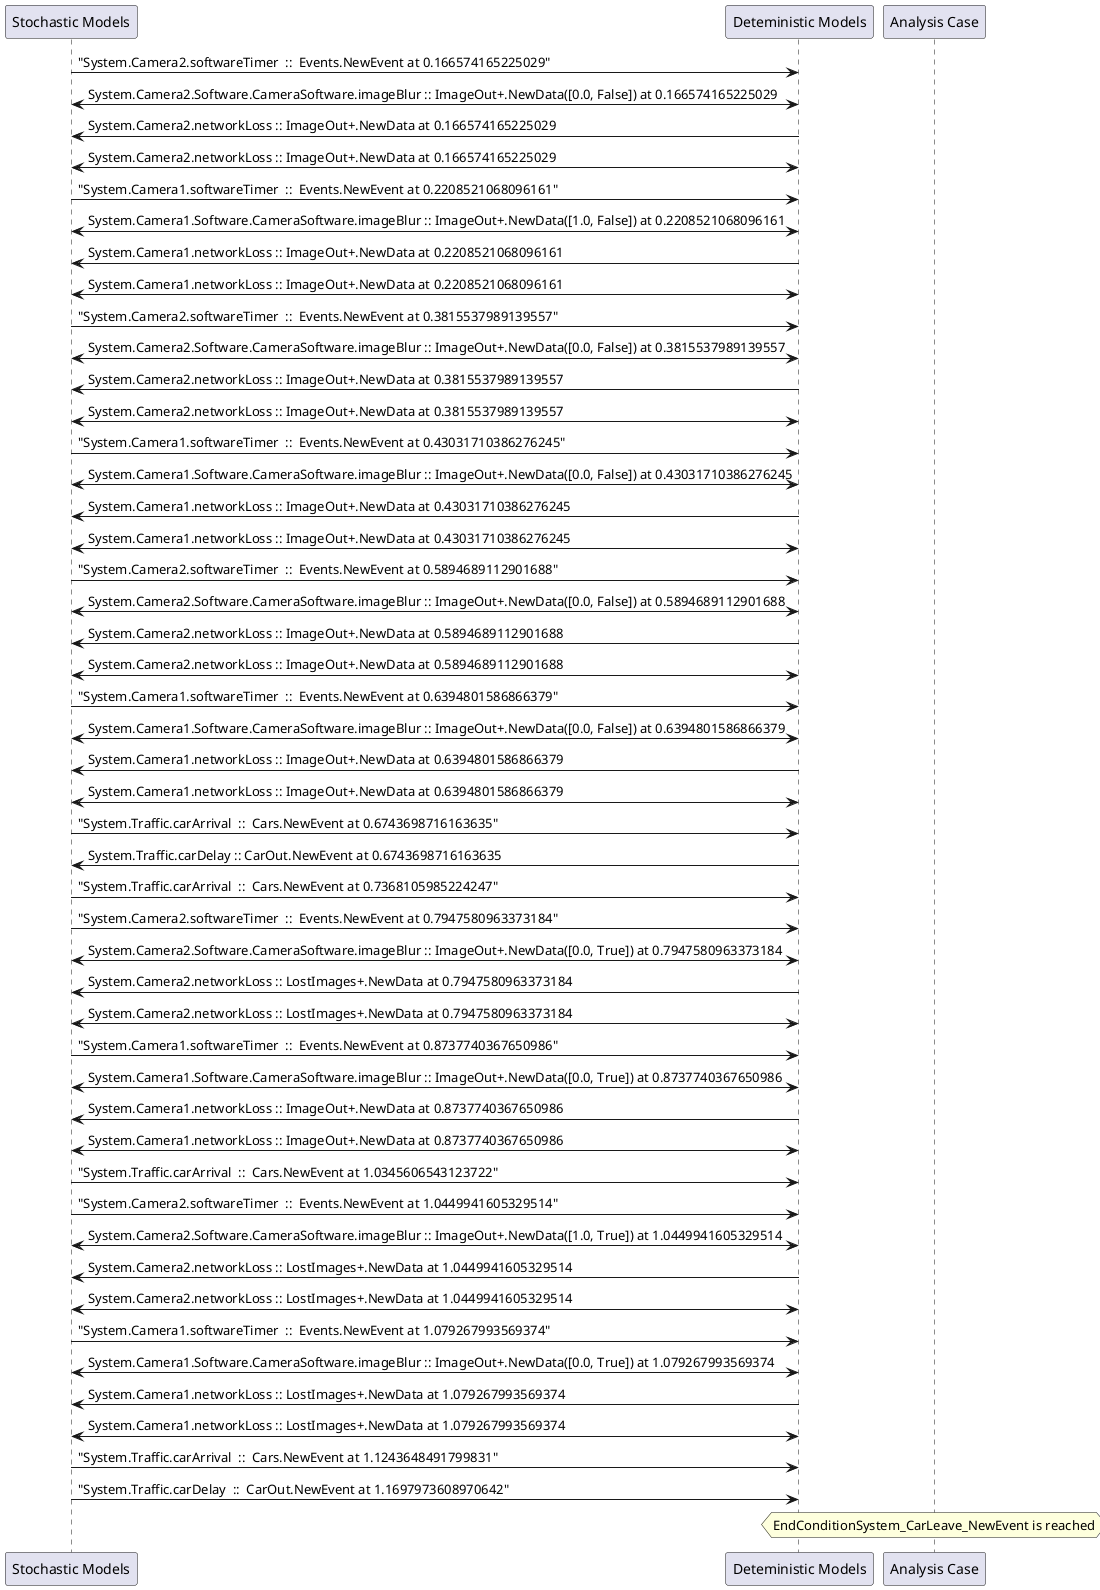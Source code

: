 
	@startuml
	participant "Stochastic Models" as stochmodel
	participant "Deteministic Models" as detmodel
	participant "Analysis Case" as analysis
	{14732_stop} stochmodel -> detmodel : "System.Camera2.softwareTimer  ::  Events.NewEvent at 0.166574165225029"
detmodel <-> stochmodel : System.Camera2.Software.CameraSoftware.imageBlur :: ImageOut+.NewData([0.0, False]) at 0.166574165225029
detmodel -> stochmodel : System.Camera2.networkLoss :: ImageOut+.NewData at 0.166574165225029
detmodel <-> stochmodel : System.Camera2.networkLoss :: ImageOut+.NewData at 0.166574165225029
{14717_stop} stochmodel -> detmodel : "System.Camera1.softwareTimer  ::  Events.NewEvent at 0.2208521068096161"
detmodel <-> stochmodel : System.Camera1.Software.CameraSoftware.imageBlur :: ImageOut+.NewData([1.0, False]) at 0.2208521068096161
detmodel -> stochmodel : System.Camera1.networkLoss :: ImageOut+.NewData at 0.2208521068096161
detmodel <-> stochmodel : System.Camera1.networkLoss :: ImageOut+.NewData at 0.2208521068096161
{14733_stop} stochmodel -> detmodel : "System.Camera2.softwareTimer  ::  Events.NewEvent at 0.3815537989139557"
detmodel <-> stochmodel : System.Camera2.Software.CameraSoftware.imageBlur :: ImageOut+.NewData([0.0, False]) at 0.3815537989139557
detmodel -> stochmodel : System.Camera2.networkLoss :: ImageOut+.NewData at 0.3815537989139557
detmodel <-> stochmodel : System.Camera2.networkLoss :: ImageOut+.NewData at 0.3815537989139557
{14718_stop} stochmodel -> detmodel : "System.Camera1.softwareTimer  ::  Events.NewEvent at 0.43031710386276245"
detmodel <-> stochmodel : System.Camera1.Software.CameraSoftware.imageBlur :: ImageOut+.NewData([0.0, False]) at 0.43031710386276245
detmodel -> stochmodel : System.Camera1.networkLoss :: ImageOut+.NewData at 0.43031710386276245
detmodel <-> stochmodel : System.Camera1.networkLoss :: ImageOut+.NewData at 0.43031710386276245
{14734_stop} stochmodel -> detmodel : "System.Camera2.softwareTimer  ::  Events.NewEvent at 0.5894689112901688"
detmodel <-> stochmodel : System.Camera2.Software.CameraSoftware.imageBlur :: ImageOut+.NewData([0.0, False]) at 0.5894689112901688
detmodel -> stochmodel : System.Camera2.networkLoss :: ImageOut+.NewData at 0.5894689112901688
detmodel <-> stochmodel : System.Camera2.networkLoss :: ImageOut+.NewData at 0.5894689112901688
{14719_stop} stochmodel -> detmodel : "System.Camera1.softwareTimer  ::  Events.NewEvent at 0.6394801586866379"
detmodel <-> stochmodel : System.Camera1.Software.CameraSoftware.imageBlur :: ImageOut+.NewData([0.0, False]) at 0.6394801586866379
detmodel -> stochmodel : System.Camera1.networkLoss :: ImageOut+.NewData at 0.6394801586866379
detmodel <-> stochmodel : System.Camera1.networkLoss :: ImageOut+.NewData at 0.6394801586866379
{14748_stop} stochmodel -> detmodel : "System.Traffic.carArrival  ::  Cars.NewEvent at 0.6743698716163635"
{14757_start} detmodel -> stochmodel : System.Traffic.carDelay :: CarOut.NewEvent at 0.6743698716163635
{14749_stop} stochmodel -> detmodel : "System.Traffic.carArrival  ::  Cars.NewEvent at 0.7368105985224247"
{14735_stop} stochmodel -> detmodel : "System.Camera2.softwareTimer  ::  Events.NewEvent at 0.7947580963373184"
detmodel <-> stochmodel : System.Camera2.Software.CameraSoftware.imageBlur :: ImageOut+.NewData([0.0, True]) at 0.7947580963373184
detmodel -> stochmodel : System.Camera2.networkLoss :: LostImages+.NewData at 0.7947580963373184
detmodel <-> stochmodel : System.Camera2.networkLoss :: LostImages+.NewData at 0.7947580963373184
{14720_stop} stochmodel -> detmodel : "System.Camera1.softwareTimer  ::  Events.NewEvent at 0.8737740367650986"
detmodel <-> stochmodel : System.Camera1.Software.CameraSoftware.imageBlur :: ImageOut+.NewData([0.0, True]) at 0.8737740367650986
detmodel -> stochmodel : System.Camera1.networkLoss :: ImageOut+.NewData at 0.8737740367650986
detmodel <-> stochmodel : System.Camera1.networkLoss :: ImageOut+.NewData at 0.8737740367650986
{14750_stop} stochmodel -> detmodel : "System.Traffic.carArrival  ::  Cars.NewEvent at 1.0345606543123722"
{14736_stop} stochmodel -> detmodel : "System.Camera2.softwareTimer  ::  Events.NewEvent at 1.0449941605329514"
detmodel <-> stochmodel : System.Camera2.Software.CameraSoftware.imageBlur :: ImageOut+.NewData([1.0, True]) at 1.0449941605329514
detmodel -> stochmodel : System.Camera2.networkLoss :: LostImages+.NewData at 1.0449941605329514
detmodel <-> stochmodel : System.Camera2.networkLoss :: LostImages+.NewData at 1.0449941605329514
{14721_stop} stochmodel -> detmodel : "System.Camera1.softwareTimer  ::  Events.NewEvent at 1.079267993569374"
detmodel <-> stochmodel : System.Camera1.Software.CameraSoftware.imageBlur :: ImageOut+.NewData([0.0, True]) at 1.079267993569374
detmodel -> stochmodel : System.Camera1.networkLoss :: LostImages+.NewData at 1.079267993569374
detmodel <-> stochmodel : System.Camera1.networkLoss :: LostImages+.NewData at 1.079267993569374
{14751_stop} stochmodel -> detmodel : "System.Traffic.carArrival  ::  Cars.NewEvent at 1.1243648491799831"
{14757_stop} stochmodel -> detmodel : "System.Traffic.carDelay  ::  CarOut.NewEvent at 1.1697973608970642"
{14757_start} <-> {14757_stop} : delay
hnote over analysis 
EndConditionSystem_CarLeave_NewEvent is reached
endnote
@enduml